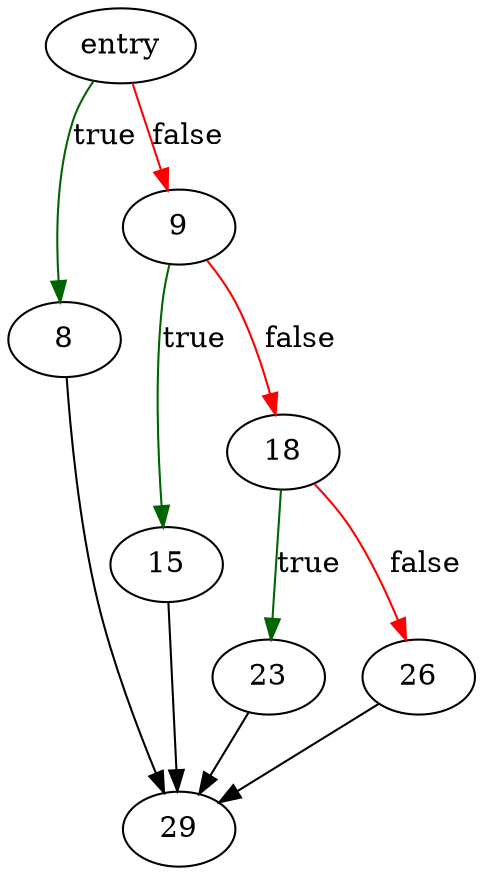 digraph "checkRef" {
	// Node definitions.
	2 [label=entry];
	8;
	9;
	15;
	18;
	23;
	26;
	29;

	// Edge definitions.
	2 -> 8 [
		color=darkgreen
		label=true
	];
	2 -> 9 [
		color=red
		label=false
	];
	8 -> 29;
	9 -> 15 [
		color=darkgreen
		label=true
	];
	9 -> 18 [
		color=red
		label=false
	];
	15 -> 29;
	18 -> 23 [
		color=darkgreen
		label=true
	];
	18 -> 26 [
		color=red
		label=false
	];
	23 -> 29;
	26 -> 29;
}